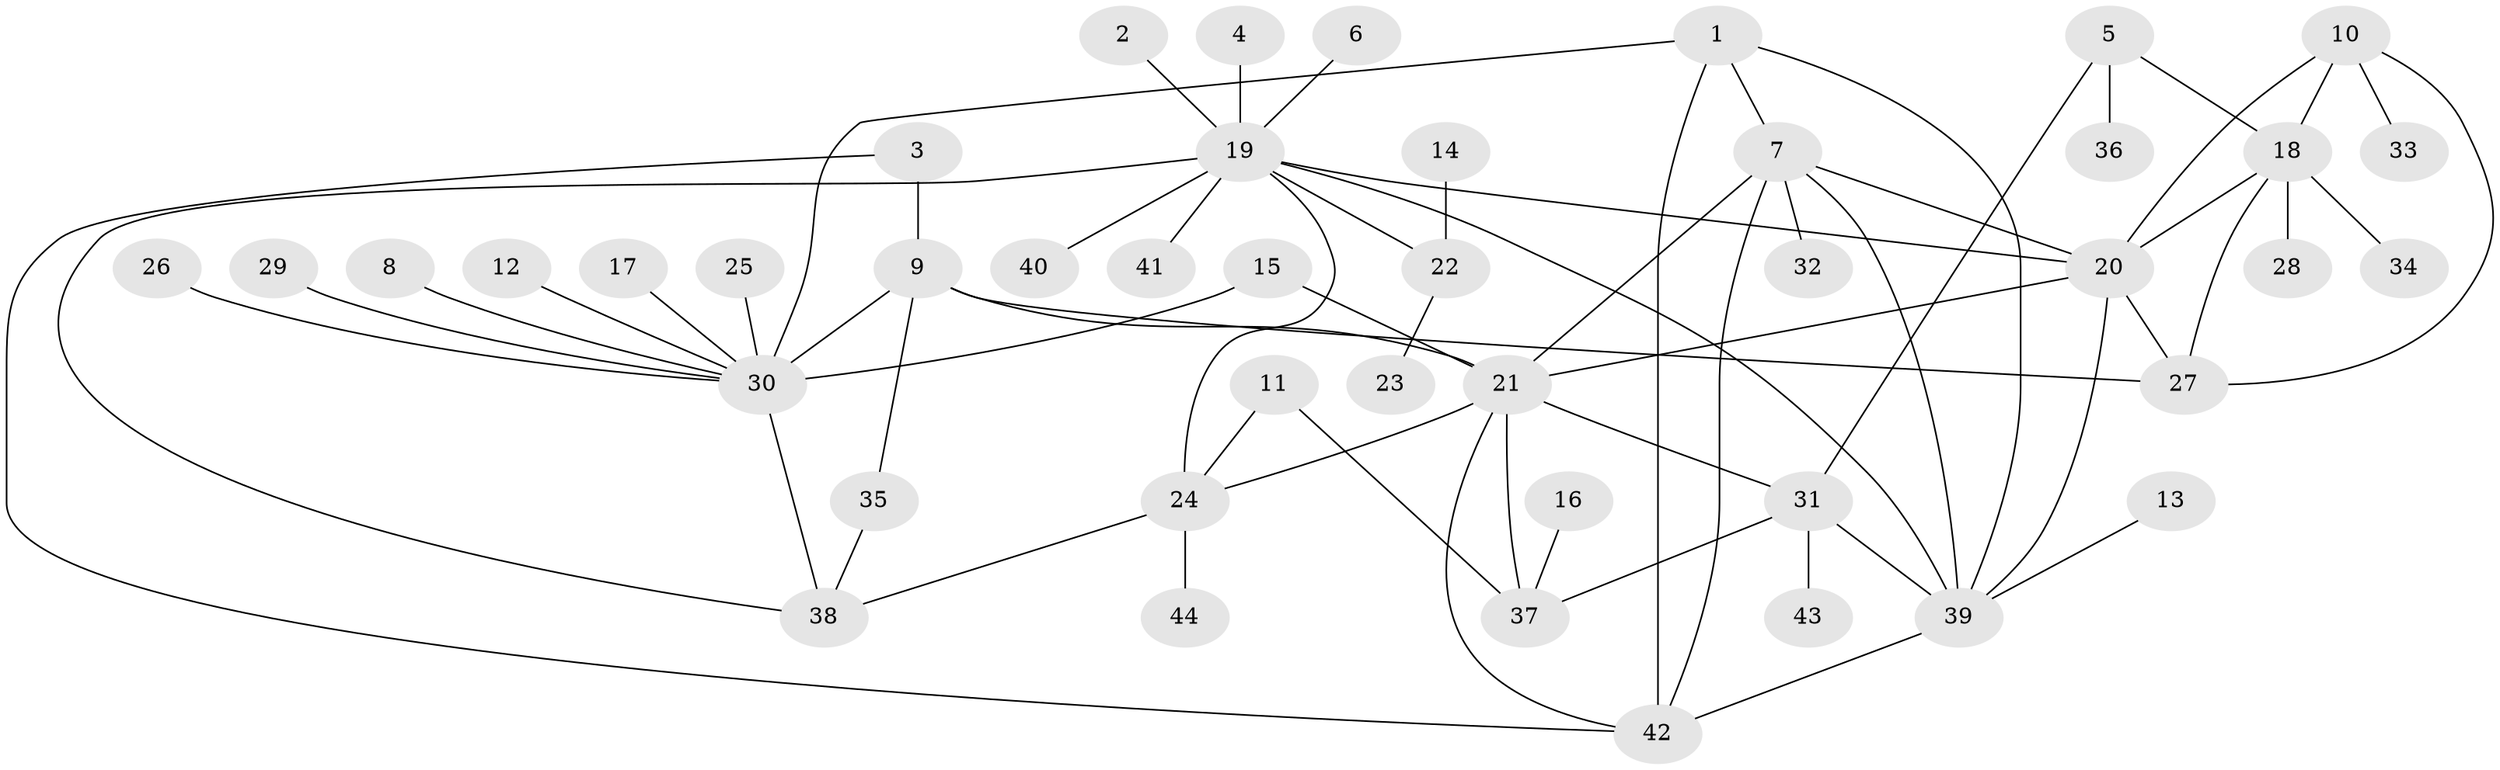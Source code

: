 // original degree distribution, {5: 0.022727272727272728, 8: 0.03409090909090909, 7: 0.045454545454545456, 6: 0.022727272727272728, 3: 0.07954545454545454, 13: 0.011363636363636364, 4: 0.045454545454545456, 9: 0.022727272727272728, 14: 0.011363636363636364, 1: 0.5454545454545454, 2: 0.1590909090909091}
// Generated by graph-tools (version 1.1) at 2025/02/03/09/25 03:02:39]
// undirected, 44 vertices, 65 edges
graph export_dot {
graph [start="1"]
  node [color=gray90,style=filled];
  1;
  2;
  3;
  4;
  5;
  6;
  7;
  8;
  9;
  10;
  11;
  12;
  13;
  14;
  15;
  16;
  17;
  18;
  19;
  20;
  21;
  22;
  23;
  24;
  25;
  26;
  27;
  28;
  29;
  30;
  31;
  32;
  33;
  34;
  35;
  36;
  37;
  38;
  39;
  40;
  41;
  42;
  43;
  44;
  1 -- 7 [weight=1.0];
  1 -- 30 [weight=1.0];
  1 -- 39 [weight=1.0];
  1 -- 42 [weight=1.0];
  2 -- 19 [weight=1.0];
  3 -- 9 [weight=1.0];
  3 -- 42 [weight=1.0];
  4 -- 19 [weight=1.0];
  5 -- 18 [weight=1.0];
  5 -- 31 [weight=1.0];
  5 -- 36 [weight=1.0];
  6 -- 19 [weight=1.0];
  7 -- 20 [weight=1.0];
  7 -- 21 [weight=1.0];
  7 -- 32 [weight=1.0];
  7 -- 39 [weight=1.0];
  7 -- 42 [weight=1.0];
  8 -- 30 [weight=1.0];
  9 -- 21 [weight=1.0];
  9 -- 27 [weight=1.0];
  9 -- 30 [weight=3.0];
  9 -- 35 [weight=1.0];
  10 -- 18 [weight=1.0];
  10 -- 20 [weight=1.0];
  10 -- 27 [weight=1.0];
  10 -- 33 [weight=1.0];
  11 -- 24 [weight=1.0];
  11 -- 37 [weight=1.0];
  12 -- 30 [weight=1.0];
  13 -- 39 [weight=1.0];
  14 -- 22 [weight=1.0];
  15 -- 21 [weight=1.0];
  15 -- 30 [weight=1.0];
  16 -- 37 [weight=1.0];
  17 -- 30 [weight=1.0];
  18 -- 20 [weight=1.0];
  18 -- 27 [weight=1.0];
  18 -- 28 [weight=1.0];
  18 -- 34 [weight=1.0];
  19 -- 20 [weight=1.0];
  19 -- 22 [weight=1.0];
  19 -- 24 [weight=1.0];
  19 -- 38 [weight=2.0];
  19 -- 39 [weight=1.0];
  19 -- 40 [weight=1.0];
  19 -- 41 [weight=1.0];
  20 -- 21 [weight=1.0];
  20 -- 27 [weight=1.0];
  20 -- 39 [weight=1.0];
  21 -- 24 [weight=1.0];
  21 -- 31 [weight=1.0];
  21 -- 37 [weight=2.0];
  21 -- 42 [weight=1.0];
  22 -- 23 [weight=1.0];
  24 -- 38 [weight=2.0];
  24 -- 44 [weight=1.0];
  25 -- 30 [weight=1.0];
  26 -- 30 [weight=1.0];
  29 -- 30 [weight=1.0];
  30 -- 38 [weight=1.0];
  31 -- 37 [weight=2.0];
  31 -- 39 [weight=1.0];
  31 -- 43 [weight=1.0];
  35 -- 38 [weight=1.0];
  39 -- 42 [weight=1.0];
}
